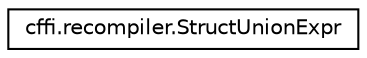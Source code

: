 digraph "Graphical Class Hierarchy"
{
 // LATEX_PDF_SIZE
  edge [fontname="Helvetica",fontsize="10",labelfontname="Helvetica",labelfontsize="10"];
  node [fontname="Helvetica",fontsize="10",shape=record];
  rankdir="LR";
  Node0 [label="cffi.recompiler.StructUnionExpr",height=0.2,width=0.4,color="black", fillcolor="white", style="filled",URL="$classcffi_1_1recompiler_1_1StructUnionExpr.html",tooltip=" "];
}
